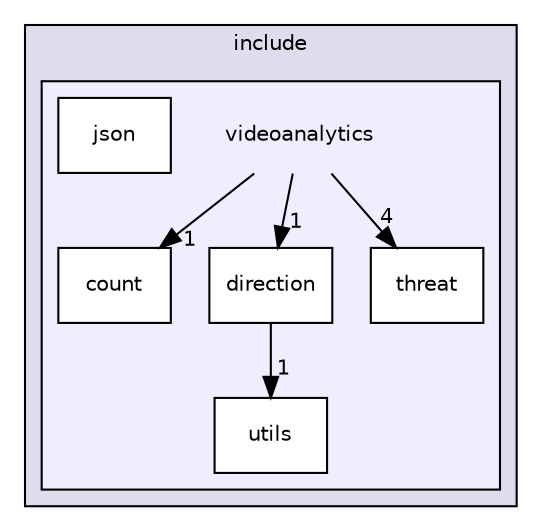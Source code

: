 digraph "/usr/local/include/videoanalytics" {
  compound=true
  node [ fontsize="10", fontname="Helvetica"];
  edge [ labelfontsize="10", labelfontname="Helvetica"];
  subgraph clusterdir_965469e30c00765877c0bb3dc3271ac9 {
    graph [ bgcolor="#ddddee", pencolor="black", label="include" fontname="Helvetica", fontsize="10", URL="dir_965469e30c00765877c0bb3dc3271ac9.html"]
  subgraph clusterdir_1d2fbc76cd2f0ff1c26c651684d4875a {
    graph [ bgcolor="#eeeeff", pencolor="black", label="" URL="dir_1d2fbc76cd2f0ff1c26c651684d4875a.html"];
    dir_1d2fbc76cd2f0ff1c26c651684d4875a [shape=plaintext label="videoanalytics"];
    dir_6d4645e395cd682b037c7bd186b2e88f [shape=box label="count" color="black" fillcolor="white" style="filled" URL="dir_6d4645e395cd682b037c7bd186b2e88f.html"];
    dir_eb49fd782158734410aa3f17cf087122 [shape=box label="direction" color="black" fillcolor="white" style="filled" URL="dir_eb49fd782158734410aa3f17cf087122.html"];
    dir_774e09eac22bef505eb85c9d7324366e [shape=box label="json" color="black" fillcolor="white" style="filled" URL="dir_774e09eac22bef505eb85c9d7324366e.html"];
    dir_a897d51e1dc5c733072f63ad5f984369 [shape=box label="threat" color="black" fillcolor="white" style="filled" URL="dir_a897d51e1dc5c733072f63ad5f984369.html"];
    dir_e7decc6bb1b5127f7bdd403263a3dce4 [shape=box label="utils" color="black" fillcolor="white" style="filled" URL="dir_e7decc6bb1b5127f7bdd403263a3dce4.html"];
  }
  }
  dir_1d2fbc76cd2f0ff1c26c651684d4875a->dir_a897d51e1dc5c733072f63ad5f984369 [headlabel="4", labeldistance=1.5 headhref="dir_000009_000024.html"];
  dir_1d2fbc76cd2f0ff1c26c651684d4875a->dir_6d4645e395cd682b037c7bd186b2e88f [headlabel="1", labeldistance=1.5 headhref="dir_000009_000021.html"];
  dir_1d2fbc76cd2f0ff1c26c651684d4875a->dir_eb49fd782158734410aa3f17cf087122 [headlabel="1", labeldistance=1.5 headhref="dir_000009_000022.html"];
  dir_eb49fd782158734410aa3f17cf087122->dir_e7decc6bb1b5127f7bdd403263a3dce4 [headlabel="1", labeldistance=1.5 headhref="dir_000022_000010.html"];
}
